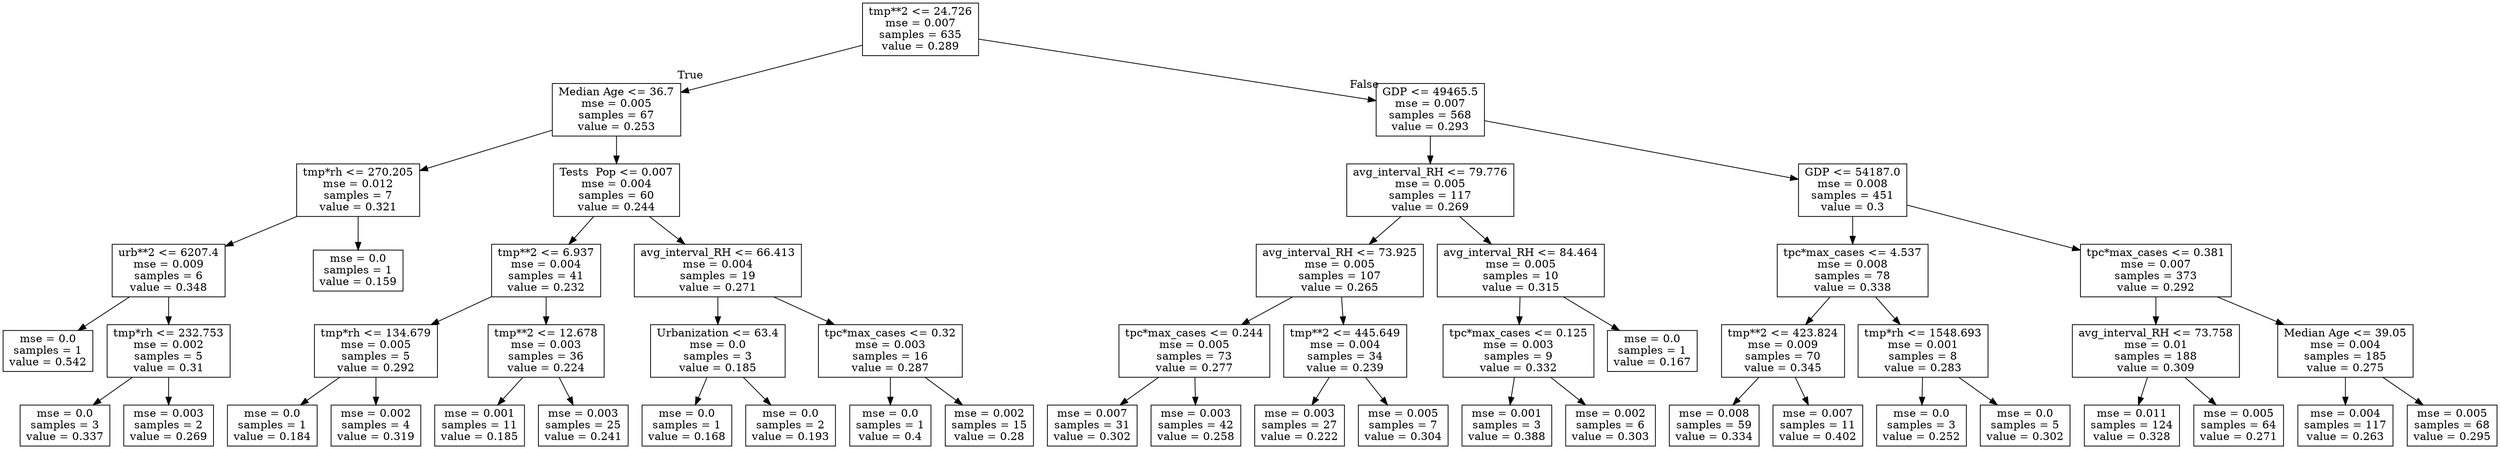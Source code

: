 digraph Tree {
node [shape=box] ;
0 [label="tmp**2 <= 24.726\nmse = 0.007\nsamples = 635\nvalue = 0.289"] ;
1 [label="Median Age <= 36.7\nmse = 0.005\nsamples = 67\nvalue = 0.253"] ;
0 -> 1 [labeldistance=2.5, labelangle=45, headlabel="True"] ;
2 [label="tmp*rh <= 270.205\nmse = 0.012\nsamples = 7\nvalue = 0.321"] ;
1 -> 2 ;
3 [label="urb**2 <= 6207.4\nmse = 0.009\nsamples = 6\nvalue = 0.348"] ;
2 -> 3 ;
4 [label="mse = 0.0\nsamples = 1\nvalue = 0.542"] ;
3 -> 4 ;
5 [label="tmp*rh <= 232.753\nmse = 0.002\nsamples = 5\nvalue = 0.31"] ;
3 -> 5 ;
6 [label="mse = 0.0\nsamples = 3\nvalue = 0.337"] ;
5 -> 6 ;
7 [label="mse = 0.003\nsamples = 2\nvalue = 0.269"] ;
5 -> 7 ;
8 [label="mse = 0.0\nsamples = 1\nvalue = 0.159"] ;
2 -> 8 ;
9 [label="Tests \ Pop <= 0.007\nmse = 0.004\nsamples = 60\nvalue = 0.244"] ;
1 -> 9 ;
10 [label="tmp**2 <= 6.937\nmse = 0.004\nsamples = 41\nvalue = 0.232"] ;
9 -> 10 ;
11 [label="tmp*rh <= 134.679\nmse = 0.005\nsamples = 5\nvalue = 0.292"] ;
10 -> 11 ;
12 [label="mse = 0.0\nsamples = 1\nvalue = 0.184"] ;
11 -> 12 ;
13 [label="mse = 0.002\nsamples = 4\nvalue = 0.319"] ;
11 -> 13 ;
14 [label="tmp**2 <= 12.678\nmse = 0.003\nsamples = 36\nvalue = 0.224"] ;
10 -> 14 ;
15 [label="mse = 0.001\nsamples = 11\nvalue = 0.185"] ;
14 -> 15 ;
16 [label="mse = 0.003\nsamples = 25\nvalue = 0.241"] ;
14 -> 16 ;
17 [label="avg_interval_RH <= 66.413\nmse = 0.004\nsamples = 19\nvalue = 0.271"] ;
9 -> 17 ;
18 [label="Urbanization <= 63.4\nmse = 0.0\nsamples = 3\nvalue = 0.185"] ;
17 -> 18 ;
19 [label="mse = 0.0\nsamples = 1\nvalue = 0.168"] ;
18 -> 19 ;
20 [label="mse = 0.0\nsamples = 2\nvalue = 0.193"] ;
18 -> 20 ;
21 [label="tpc*max_cases <= 0.32\nmse = 0.003\nsamples = 16\nvalue = 0.287"] ;
17 -> 21 ;
22 [label="mse = 0.0\nsamples = 1\nvalue = 0.4"] ;
21 -> 22 ;
23 [label="mse = 0.002\nsamples = 15\nvalue = 0.28"] ;
21 -> 23 ;
24 [label="GDP <= 49465.5\nmse = 0.007\nsamples = 568\nvalue = 0.293"] ;
0 -> 24 [labeldistance=2.5, labelangle=-45, headlabel="False"] ;
25 [label="avg_interval_RH <= 79.776\nmse = 0.005\nsamples = 117\nvalue = 0.269"] ;
24 -> 25 ;
26 [label="avg_interval_RH <= 73.925\nmse = 0.005\nsamples = 107\nvalue = 0.265"] ;
25 -> 26 ;
27 [label="tpc*max_cases <= 0.244\nmse = 0.005\nsamples = 73\nvalue = 0.277"] ;
26 -> 27 ;
28 [label="mse = 0.007\nsamples = 31\nvalue = 0.302"] ;
27 -> 28 ;
29 [label="mse = 0.003\nsamples = 42\nvalue = 0.258"] ;
27 -> 29 ;
30 [label="tmp**2 <= 445.649\nmse = 0.004\nsamples = 34\nvalue = 0.239"] ;
26 -> 30 ;
31 [label="mse = 0.003\nsamples = 27\nvalue = 0.222"] ;
30 -> 31 ;
32 [label="mse = 0.005\nsamples = 7\nvalue = 0.304"] ;
30 -> 32 ;
33 [label="avg_interval_RH <= 84.464\nmse = 0.005\nsamples = 10\nvalue = 0.315"] ;
25 -> 33 ;
34 [label="tpc*max_cases <= 0.125\nmse = 0.003\nsamples = 9\nvalue = 0.332"] ;
33 -> 34 ;
35 [label="mse = 0.001\nsamples = 3\nvalue = 0.388"] ;
34 -> 35 ;
36 [label="mse = 0.002\nsamples = 6\nvalue = 0.303"] ;
34 -> 36 ;
37 [label="mse = 0.0\nsamples = 1\nvalue = 0.167"] ;
33 -> 37 ;
38 [label="GDP <= 54187.0\nmse = 0.008\nsamples = 451\nvalue = 0.3"] ;
24 -> 38 ;
39 [label="tpc*max_cases <= 4.537\nmse = 0.008\nsamples = 78\nvalue = 0.338"] ;
38 -> 39 ;
40 [label="tmp**2 <= 423.824\nmse = 0.009\nsamples = 70\nvalue = 0.345"] ;
39 -> 40 ;
41 [label="mse = 0.008\nsamples = 59\nvalue = 0.334"] ;
40 -> 41 ;
42 [label="mse = 0.007\nsamples = 11\nvalue = 0.402"] ;
40 -> 42 ;
43 [label="tmp*rh <= 1548.693\nmse = 0.001\nsamples = 8\nvalue = 0.283"] ;
39 -> 43 ;
44 [label="mse = 0.0\nsamples = 3\nvalue = 0.252"] ;
43 -> 44 ;
45 [label="mse = 0.0\nsamples = 5\nvalue = 0.302"] ;
43 -> 45 ;
46 [label="tpc*max_cases <= 0.381\nmse = 0.007\nsamples = 373\nvalue = 0.292"] ;
38 -> 46 ;
47 [label="avg_interval_RH <= 73.758\nmse = 0.01\nsamples = 188\nvalue = 0.309"] ;
46 -> 47 ;
48 [label="mse = 0.011\nsamples = 124\nvalue = 0.328"] ;
47 -> 48 ;
49 [label="mse = 0.005\nsamples = 64\nvalue = 0.271"] ;
47 -> 49 ;
50 [label="Median Age <= 39.05\nmse = 0.004\nsamples = 185\nvalue = 0.275"] ;
46 -> 50 ;
51 [label="mse = 0.004\nsamples = 117\nvalue = 0.263"] ;
50 -> 51 ;
52 [label="mse = 0.005\nsamples = 68\nvalue = 0.295"] ;
50 -> 52 ;
}